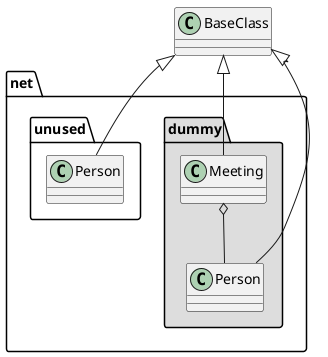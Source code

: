 @startuml
'some more concepts

class BaseClass

'create package called net.dummy with classes Meeting and Person
'Meeting holds Person objects (aggregation)
'BaseClass is base of Person
'BaseClass is base of Meeting
package net.dummy #DDDDDD {
  BaseClass <|-- Meeting
  BaseClass <|-- Person
  Meeting o-- Person
}

'have another "unused" namespace with class Person
package net.unused {
  'doesnt work.
  'BaseClass <|-- Person
}
'the following works
BaseClass <|-- net.unused.Person
@enduml